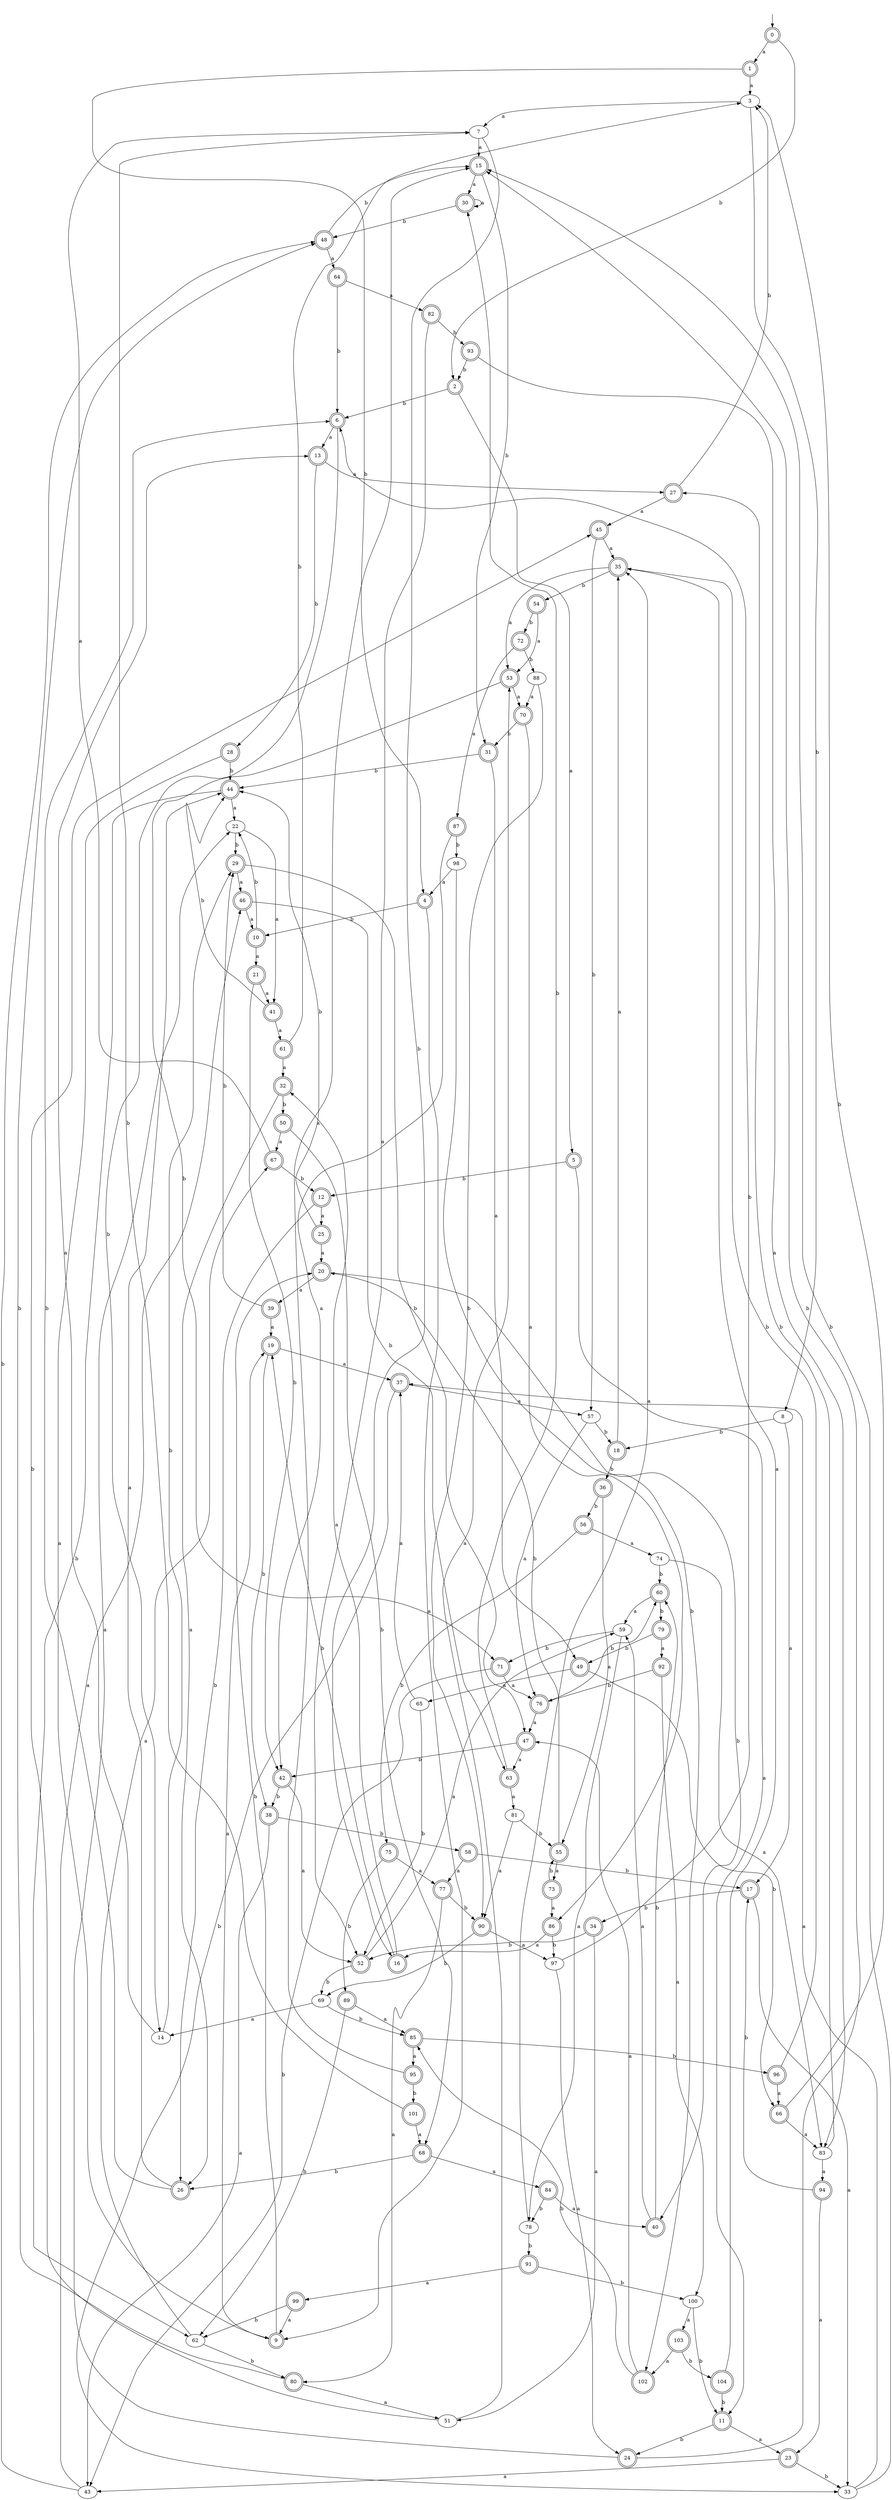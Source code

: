 digraph RandomDFA {
  __start0 [label="", shape=none];
  __start0 -> 0 [label=""];
  0 [shape=circle] [shape=doublecircle]
  0 -> 1 [label="a"]
  0 -> 2 [label="b"]
  1 [shape=doublecircle]
  1 -> 3 [label="a"]
  1 -> 4 [label="b"]
  2 [shape=doublecircle]
  2 -> 5 [label="a"]
  2 -> 6 [label="b"]
  3
  3 -> 7 [label="a"]
  3 -> 8 [label="b"]
  4 [shape=doublecircle]
  4 -> 9 [label="a"]
  4 -> 10 [label="b"]
  5 [shape=doublecircle]
  5 -> 11 [label="a"]
  5 -> 12 [label="b"]
  6 [shape=doublecircle]
  6 -> 13 [label="a"]
  6 -> 14 [label="b"]
  7
  7 -> 15 [label="a"]
  7 -> 16 [label="b"]
  8
  8 -> 17 [label="a"]
  8 -> 18 [label="b"]
  9 [shape=doublecircle]
  9 -> 19 [label="a"]
  9 -> 20 [label="b"]
  10 [shape=doublecircle]
  10 -> 21 [label="a"]
  10 -> 22 [label="b"]
  11 [shape=doublecircle]
  11 -> 23 [label="a"]
  11 -> 24 [label="b"]
  12 [shape=doublecircle]
  12 -> 25 [label="a"]
  12 -> 26 [label="b"]
  13 [shape=doublecircle]
  13 -> 27 [label="a"]
  13 -> 28 [label="b"]
  14
  14 -> 13 [label="a"]
  14 -> 29 [label="b"]
  15 [shape=doublecircle]
  15 -> 30 [label="a"]
  15 -> 31 [label="b"]
  16 [shape=doublecircle]
  16 -> 32 [label="a"]
  16 -> 19 [label="b"]
  17 [shape=doublecircle]
  17 -> 33 [label="a"]
  17 -> 34 [label="b"]
  18 [shape=doublecircle]
  18 -> 35 [label="a"]
  18 -> 36 [label="b"]
  19 [shape=doublecircle]
  19 -> 37 [label="a"]
  19 -> 38 [label="b"]
  20 [shape=doublecircle]
  20 -> 39 [label="a"]
  20 -> 40 [label="b"]
  21 [shape=doublecircle]
  21 -> 41 [label="a"]
  21 -> 42 [label="b"]
  22
  22 -> 41 [label="a"]
  22 -> 29 [label="b"]
  23 [shape=doublecircle]
  23 -> 43 [label="a"]
  23 -> 33 [label="b"]
  24 [shape=doublecircle]
  24 -> 22 [label="a"]
  24 -> 15 [label="b"]
  25 [shape=doublecircle]
  25 -> 20 [label="a"]
  25 -> 44 [label="b"]
  26 [shape=doublecircle]
  26 -> 44 [label="a"]
  26 -> 6 [label="b"]
  27 [shape=doublecircle]
  27 -> 45 [label="a"]
  27 -> 3 [label="b"]
  28 [shape=doublecircle]
  28 -> 9 [label="a"]
  28 -> 44 [label="b"]
  29 [shape=doublecircle]
  29 -> 46 [label="a"]
  29 -> 47 [label="b"]
  30 [shape=doublecircle]
  30 -> 30 [label="a"]
  30 -> 48 [label="b"]
  31 [shape=doublecircle]
  31 -> 49 [label="a"]
  31 -> 44 [label="b"]
  32 [shape=doublecircle]
  32 -> 26 [label="a"]
  32 -> 50 [label="b"]
  33
  33 -> 37 [label="a"]
  33 -> 15 [label="b"]
  34 [shape=doublecircle]
  34 -> 51 [label="a"]
  34 -> 52 [label="b"]
  35 [shape=doublecircle]
  35 -> 53 [label="a"]
  35 -> 54 [label="b"]
  36 [shape=doublecircle]
  36 -> 55 [label="a"]
  36 -> 56 [label="b"]
  37 [shape=doublecircle]
  37 -> 57 [label="a"]
  37 -> 33 [label="b"]
  38 [shape=doublecircle]
  38 -> 43 [label="a"]
  38 -> 58 [label="b"]
  39 [shape=doublecircle]
  39 -> 19 [label="a"]
  39 -> 29 [label="b"]
  40 [shape=doublecircle]
  40 -> 59 [label="a"]
  40 -> 60 [label="b"]
  41 [shape=doublecircle]
  41 -> 61 [label="a"]
  41 -> 44 [label="b"]
  42 [shape=doublecircle]
  42 -> 52 [label="a"]
  42 -> 38 [label="b"]
  43
  43 -> 46 [label="a"]
  43 -> 48 [label="b"]
  44 [shape=doublecircle]
  44 -> 22 [label="a"]
  44 -> 62 [label="b"]
  45 [shape=doublecircle]
  45 -> 35 [label="a"]
  45 -> 57 [label="b"]
  46 [shape=doublecircle]
  46 -> 10 [label="a"]
  46 -> 63 [label="b"]
  47 [shape=doublecircle]
  47 -> 63 [label="a"]
  47 -> 42 [label="b"]
  48 [shape=doublecircle]
  48 -> 64 [label="a"]
  48 -> 15 [label="b"]
  49 [shape=doublecircle]
  49 -> 65 [label="a"]
  49 -> 66 [label="b"]
  50 [shape=doublecircle]
  50 -> 67 [label="a"]
  50 -> 68 [label="b"]
  51
  51 -> 53 [label="a"]
  51 -> 45 [label="b"]
  52 [shape=doublecircle]
  52 -> 59 [label="a"]
  52 -> 69 [label="b"]
  53 [shape=doublecircle]
  53 -> 70 [label="a"]
  53 -> 71 [label="b"]
  54 [shape=doublecircle]
  54 -> 53 [label="a"]
  54 -> 72 [label="b"]
  55 [shape=doublecircle]
  55 -> 73 [label="a"]
  55 -> 20 [label="b"]
  56 [shape=doublecircle]
  56 -> 74 [label="a"]
  56 -> 75 [label="b"]
  57
  57 -> 76 [label="a"]
  57 -> 18 [label="b"]
  58 [shape=doublecircle]
  58 -> 77 [label="a"]
  58 -> 17 [label="b"]
  59
  59 -> 78 [label="a"]
  59 -> 71 [label="b"]
  60 [shape=doublecircle]
  60 -> 59 [label="a"]
  60 -> 79 [label="b"]
  61 [shape=doublecircle]
  61 -> 32 [label="a"]
  61 -> 3 [label="b"]
  62
  62 -> 67 [label="a"]
  62 -> 80 [label="b"]
  63 [shape=doublecircle]
  63 -> 81 [label="a"]
  63 -> 30 [label="b"]
  64 [shape=doublecircle]
  64 -> 82 [label="a"]
  64 -> 6 [label="b"]
  65
  65 -> 37 [label="a"]
  65 -> 52 [label="b"]
  66 [shape=doublecircle]
  66 -> 83 [label="a"]
  66 -> 3 [label="b"]
  67 [shape=doublecircle]
  67 -> 7 [label="a"]
  67 -> 12 [label="b"]
  68 [shape=doublecircle]
  68 -> 84 [label="a"]
  68 -> 26 [label="b"]
  69
  69 -> 14 [label="a"]
  69 -> 85 [label="b"]
  70 [shape=doublecircle]
  70 -> 86 [label="a"]
  70 -> 31 [label="b"]
  71 [shape=doublecircle]
  71 -> 76 [label="a"]
  71 -> 43 [label="b"]
  72 [shape=doublecircle]
  72 -> 87 [label="a"]
  72 -> 88 [label="b"]
  73 [shape=doublecircle]
  73 -> 86 [label="a"]
  73 -> 55 [label="b"]
  74
  74 -> 83 [label="a"]
  74 -> 60 [label="b"]
  75 [shape=doublecircle]
  75 -> 77 [label="a"]
  75 -> 89 [label="b"]
  76 [shape=doublecircle]
  76 -> 47 [label="a"]
  76 -> 60 [label="b"]
  77 [shape=doublecircle]
  77 -> 80 [label="a"]
  77 -> 90 [label="b"]
  78
  78 -> 35 [label="a"]
  78 -> 91 [label="b"]
  79 [shape=doublecircle]
  79 -> 92 [label="a"]
  79 -> 49 [label="b"]
  80 [shape=doublecircle]
  80 -> 51 [label="a"]
  80 -> 48 [label="b"]
  81
  81 -> 90 [label="a"]
  81 -> 55 [label="b"]
  82 [shape=doublecircle]
  82 -> 52 [label="a"]
  82 -> 93 [label="b"]
  83
  83 -> 94 [label="a"]
  83 -> 27 [label="b"]
  84 [shape=doublecircle]
  84 -> 40 [label="a"]
  84 -> 78 [label="b"]
  85 [shape=doublecircle]
  85 -> 95 [label="a"]
  85 -> 96 [label="b"]
  86 [shape=doublecircle]
  86 -> 16 [label="a"]
  86 -> 97 [label="b"]
  87 [shape=doublecircle]
  87 -> 42 [label="a"]
  87 -> 98 [label="b"]
  88
  88 -> 70 [label="a"]
  88 -> 90 [label="b"]
  89 [shape=doublecircle]
  89 -> 85 [label="a"]
  89 -> 62 [label="b"]
  90 [shape=doublecircle]
  90 -> 97 [label="a"]
  90 -> 69 [label="b"]
  91 [shape=doublecircle]
  91 -> 99 [label="a"]
  91 -> 100 [label="b"]
  92 [shape=doublecircle]
  92 -> 100 [label="a"]
  92 -> 76 [label="b"]
  93 [shape=doublecircle]
  93 -> 83 [label="a"]
  93 -> 2 [label="b"]
  94 [shape=doublecircle]
  94 -> 23 [label="a"]
  94 -> 17 [label="b"]
  95 [shape=doublecircle]
  95 -> 15 [label="a"]
  95 -> 101 [label="b"]
  96 [shape=doublecircle]
  96 -> 66 [label="a"]
  96 -> 35 [label="b"]
  97
  97 -> 24 [label="a"]
  97 -> 6 [label="b"]
  98
  98 -> 4 [label="a"]
  98 -> 102 [label="b"]
  99 [shape=doublecircle]
  99 -> 9 [label="a"]
  99 -> 62 [label="b"]
  100
  100 -> 103 [label="a"]
  100 -> 11 [label="b"]
  101 [shape=doublecircle]
  101 -> 68 [label="a"]
  101 -> 7 [label="b"]
  102 [shape=doublecircle]
  102 -> 47 [label="a"]
  102 -> 85 [label="b"]
  103 [shape=doublecircle]
  103 -> 102 [label="a"]
  103 -> 104 [label="b"]
  104 [shape=doublecircle]
  104 -> 35 [label="a"]
  104 -> 11 [label="b"]
}
